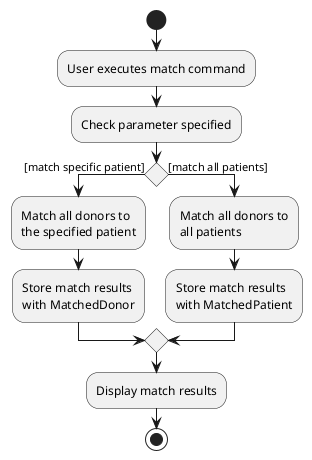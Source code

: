 @startuml
start
:User executes match command;
:Check parameter specified;
if () then ([match specific patient])
    :Match all donors to
    the specified patient;
    :Store match results
    with MatchedDonor;
else ([match all patients])
    :Match all donors to
    all patients;
    :Store match results
    with MatchedPatient;
endif
:Display match results;
stop
@enduml
